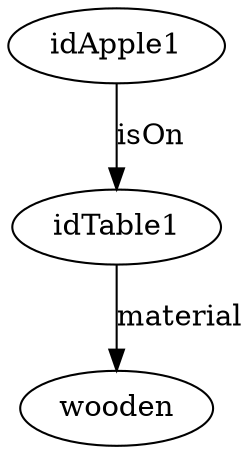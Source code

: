 digraph {
idApple1;
idTable1;
wooden;

idApple1 -> idTable1 [label=isOn];
idTable1 -> wooden [label=material];
}